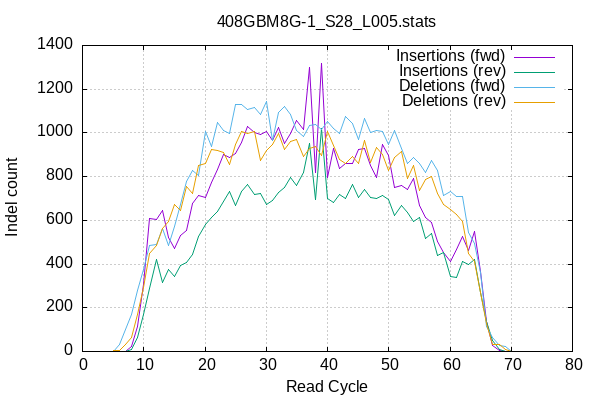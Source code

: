 
        set terminal png size 600,400 truecolor
        set output "408GBM8G-1_S28_L005-indel-cycles.png"
        set grid xtics ytics y2tics back lc rgb "#cccccc"
        set style line 1 linetype 1  linecolor rgb "red"
        set style line 2 linetype 2  linecolor rgb "black"
        set style line 3 linetype 3  linecolor rgb "green"
        set style line 4 linetype 4  linecolor rgb "blue"
        set style increment user
        set ylabel "Indel count"
        set xlabel "Read Cycle"
        set title "408GBM8G-1_S28_L005.stats" noenhanced
    plot '-' w l ti 'Insertions (fwd)', '' w l ti 'Insertions (rev)', '' w l ti 'Deletions (fwd)', '' w l ti 'Deletions (rev)'
5	0
6	0
7	1
8	21
9	114
10	308
11	610
12	604
13	646
14	521
15	472
16	530
17	553
18	676
19	714
20	706
21	772
22	833
23	901
24	886
25	908
26	958
27	1029
28	1000
29	992
30	1008
31	967
32	1027
33	951
34	998
35	1057
36	1016
37	1298
38	819
39	1316
40	796
41	929
42	837
43	858
44	861
45	925
46	931
47	851
48	797
49	947
50	895
51	751
52	760
53	742
54	790
55	668
56	612
57	590
58	504
59	451
60	412
61	467
62	526
63	461
64	549
65	368
66	139
67	28
68	6
69	0
70	0
71	0
end
5	0
6	0
7	1
8	8
9	66
10	167
11	289
12	422
13	314
14	375
15	344
16	392
17	406
18	443
19	524
20	579
21	613
22	640
23	686
24	730
25	668
26	731
27	766
28	719
29	723
30	671
31	690
32	727
33	750
34	794
35	758
36	820
37	951
38	697
39	1021
40	701
41	681
42	719
43	700
44	763
45	705
46	741
47	704
48	699
49	714
50	694
51	620
52	666
53	634
54	597
55	615
56	516
57	541
58	440
59	451
60	341
61	337
62	414
63	396
64	420
65	269
66	139
67	51
68	7
69	0
70	0
71	0
end
5	2
6	32
7	99
8	170
9	279
10	373
11	485
12	491
13	563
14	484
15	574
16	671
17	780
18	827
19	805
20	1005
21	938
22	1046
23	1013
24	999
25	1129
26	1132
27	1107
28	1118
29	1083
30	1143
31	967
32	1093
33	1121
34	1083
35	1011
36	983
37	1036
38	1039
39	1014
40	1050
41	1018
42	998
43	1074
44	1045
45	970
46	1068
47	1001
48	1009
49	1008
50	947
51	1012
52	929
53	862
54	886
55	859
56	817
57	872
58	830
59	713
60	732
61	710
62	707
63	544
64	496
65	362
66	116
67	65
68	26
69	22
70	2
71	1
end
5	3
6	5
7	31
8	66
9	168
10	291
11	447
12	483
13	564
14	596
15	672
16	647
17	755
18	721
19	851
20	861
21	924
22	920
23	911
24	856
25	946
26	1008
27	998
28	1007
29	876
30	920
31	949
32	997
33	924
34	959
35	972
36	894
37	930
38	938
39	896
40	1008
41	941
42	879
43	860
44	892
45	858
46	964
47	863
48	934
49	901
50	828
51	887
52	915
53	793
54	850
55	735
56	785
57	802
58	721
59	674
60	650
61	628
62	593
63	449
64	414
65	269
66	128
67	33
68	30
69	10
70	1
71	0
end
